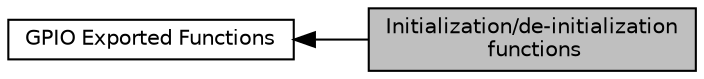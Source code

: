 digraph "Initialization/de-initialization functions"
{
  edge [fontname="Helvetica",fontsize="10",labelfontname="Helvetica",labelfontsize="10"];
  node [fontname="Helvetica",fontsize="10",shape=box];
  rankdir=LR;
  Node2 [label="GPIO Exported Functions",height=0.2,width=0.4,color="black", fillcolor="white", style="filled",URL="$group__GPIO__Exported__Functions.html",tooltip="GPIO Exported Functions."];
  Node1 [label="Initialization/de-initialization\l functions",height=0.2,width=0.4,color="black", fillcolor="grey75", style="filled", fontcolor="black",tooltip="Initialization and Configuration functions."];
  Node2->Node1 [shape=plaintext, dir="back", style="solid"];
}
